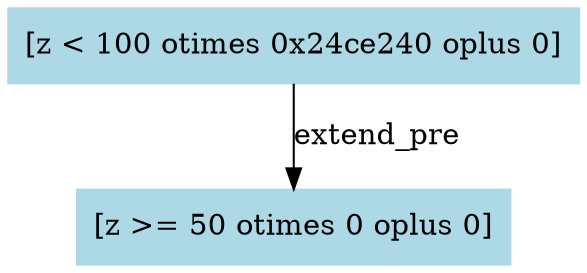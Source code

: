 digraph "[x := x - 2]" {
"0x24d3500" [label="[z < 100 otimes 0x24ce240 oplus 0]", color=lightblue,style=filled,shape=box]
"0x24d3500" -> "0x24ce240" [label=extend_pre,color=black]
"0x24ce240" [label="[z >= 50 otimes 0 oplus 0]", color=lightblue,style=filled,shape=box]
}


